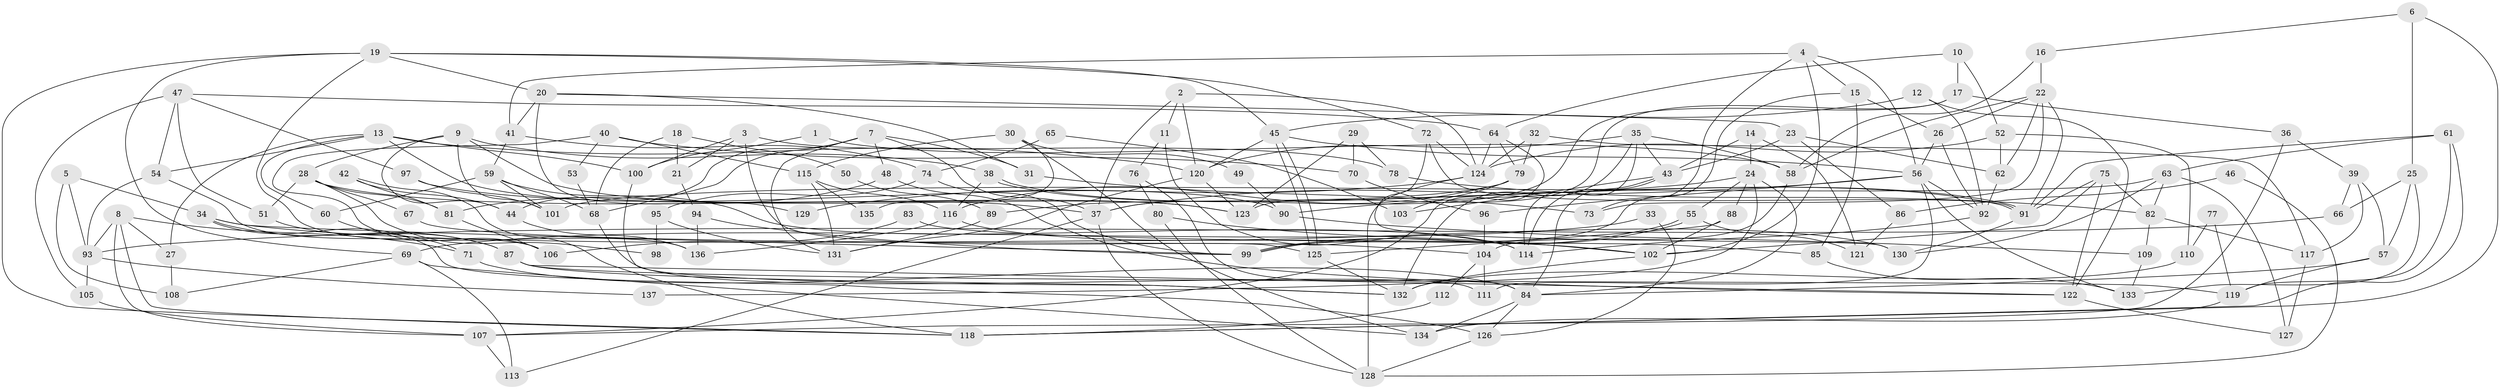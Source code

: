 // coarse degree distribution, {2: 0.11956521739130435, 5: 0.18478260869565216, 7: 0.15217391304347827, 3: 0.16304347826086957, 6: 0.17391304347826086, 4: 0.15217391304347827, 10: 0.010869565217391304, 11: 0.010869565217391304, 8: 0.021739130434782608, 9: 0.010869565217391304}
// Generated by graph-tools (version 1.1) at 2025/23/03/03/25 07:23:58]
// undirected, 137 vertices, 274 edges
graph export_dot {
graph [start="1"]
  node [color=gray90,style=filled];
  1;
  2;
  3;
  4;
  5;
  6;
  7;
  8;
  9;
  10;
  11;
  12;
  13;
  14;
  15;
  16;
  17;
  18;
  19;
  20;
  21;
  22;
  23;
  24;
  25;
  26;
  27;
  28;
  29;
  30;
  31;
  32;
  33;
  34;
  35;
  36;
  37;
  38;
  39;
  40;
  41;
  42;
  43;
  44;
  45;
  46;
  47;
  48;
  49;
  50;
  51;
  52;
  53;
  54;
  55;
  56;
  57;
  58;
  59;
  60;
  61;
  62;
  63;
  64;
  65;
  66;
  67;
  68;
  69;
  70;
  71;
  72;
  73;
  74;
  75;
  76;
  77;
  78;
  79;
  80;
  81;
  82;
  83;
  84;
  85;
  86;
  87;
  88;
  89;
  90;
  91;
  92;
  93;
  94;
  95;
  96;
  97;
  98;
  99;
  100;
  101;
  102;
  103;
  104;
  105;
  106;
  107;
  108;
  109;
  110;
  111;
  112;
  113;
  114;
  115;
  116;
  117;
  118;
  119;
  120;
  121;
  122;
  123;
  124;
  125;
  126;
  127;
  128;
  129;
  130;
  131;
  132;
  133;
  134;
  135;
  136;
  137;
  1 -- 58;
  1 -- 100;
  2 -- 37;
  2 -- 124;
  2 -- 11;
  2 -- 120;
  3 -- 125;
  3 -- 100;
  3 -- 21;
  3 -- 78;
  4 -- 56;
  4 -- 102;
  4 -- 15;
  4 -- 41;
  4 -- 73;
  5 -- 93;
  5 -- 34;
  5 -- 108;
  6 -- 16;
  6 -- 118;
  6 -- 25;
  7 -- 37;
  7 -- 44;
  7 -- 31;
  7 -- 48;
  7 -- 68;
  7 -- 131;
  8 -- 93;
  8 -- 27;
  8 -- 71;
  8 -- 107;
  8 -- 118;
  9 -- 38;
  9 -- 101;
  9 -- 28;
  9 -- 44;
  9 -- 123;
  10 -- 17;
  10 -- 64;
  10 -- 52;
  11 -- 114;
  11 -- 76;
  12 -- 92;
  12 -- 45;
  12 -- 122;
  13 -- 120;
  13 -- 54;
  13 -- 27;
  13 -- 60;
  13 -- 90;
  13 -- 100;
  14 -- 43;
  14 -- 24;
  14 -- 121;
  15 -- 99;
  15 -- 26;
  15 -- 85;
  16 -- 22;
  16 -- 58;
  17 -- 123;
  17 -- 37;
  17 -- 36;
  18 -- 21;
  18 -- 68;
  18 -- 50;
  19 -- 45;
  19 -- 72;
  19 -- 20;
  19 -- 69;
  19 -- 118;
  19 -- 136;
  20 -- 41;
  20 -- 23;
  20 -- 31;
  20 -- 129;
  21 -- 94;
  22 -- 73;
  22 -- 26;
  22 -- 58;
  22 -- 62;
  22 -- 91;
  23 -- 62;
  23 -- 43;
  23 -- 86;
  24 -- 84;
  24 -- 88;
  24 -- 37;
  24 -- 55;
  24 -- 137;
  25 -- 133;
  25 -- 57;
  25 -- 66;
  26 -- 56;
  26 -- 92;
  27 -- 108;
  28 -- 81;
  28 -- 37;
  28 -- 51;
  28 -- 67;
  28 -- 98;
  29 -- 123;
  29 -- 78;
  29 -- 70;
  30 -- 115;
  30 -- 134;
  30 -- 49;
  30 -- 135;
  31 -- 73;
  32 -- 117;
  32 -- 124;
  32 -- 79;
  33 -- 126;
  33 -- 69;
  34 -- 126;
  34 -- 102;
  34 -- 87;
  34 -- 99;
  35 -- 132;
  35 -- 120;
  35 -- 43;
  35 -- 58;
  35 -- 114;
  36 -- 39;
  36 -- 107;
  37 -- 113;
  37 -- 128;
  38 -- 91;
  38 -- 91;
  38 -- 116;
  39 -- 117;
  39 -- 57;
  39 -- 66;
  40 -- 106;
  40 -- 115;
  40 -- 53;
  40 -- 70;
  41 -- 59;
  41 -- 74;
  42 -- 44;
  42 -- 118;
  42 -- 81;
  43 -- 84;
  43 -- 103;
  43 -- 114;
  44 -- 136;
  45 -- 56;
  45 -- 125;
  45 -- 125;
  45 -- 120;
  46 -- 128;
  46 -- 86;
  47 -- 51;
  47 -- 64;
  47 -- 54;
  47 -- 97;
  47 -- 105;
  48 -- 122;
  48 -- 81;
  49 -- 90;
  50 -- 89;
  51 -- 87;
  52 -- 62;
  52 -- 110;
  52 -- 124;
  53 -- 68;
  54 -- 93;
  54 -- 106;
  55 -- 99;
  55 -- 99;
  55 -- 121;
  56 -- 92;
  56 -- 111;
  56 -- 90;
  56 -- 96;
  56 -- 133;
  57 -- 119;
  57 -- 84;
  58 -- 104;
  59 -- 60;
  59 -- 114;
  59 -- 68;
  59 -- 101;
  60 -- 71;
  61 -- 118;
  61 -- 91;
  61 -- 63;
  61 -- 119;
  62 -- 92;
  63 -- 101;
  63 -- 82;
  63 -- 127;
  63 -- 130;
  64 -- 107;
  64 -- 124;
  64 -- 79;
  65 -- 103;
  65 -- 74;
  66 -- 93;
  67 -- 104;
  68 -- 111;
  69 -- 113;
  69 -- 108;
  69 -- 134;
  70 -- 96;
  71 -- 84;
  72 -- 91;
  72 -- 130;
  72 -- 124;
  74 -- 99;
  74 -- 95;
  75 -- 122;
  75 -- 91;
  75 -- 82;
  75 -- 102;
  76 -- 84;
  76 -- 80;
  77 -- 119;
  77 -- 110;
  78 -- 82;
  79 -- 89;
  79 -- 103;
  79 -- 116;
  80 -- 128;
  80 -- 102;
  81 -- 106;
  82 -- 109;
  82 -- 117;
  83 -- 106;
  83 -- 85;
  84 -- 126;
  84 -- 134;
  85 -- 133;
  86 -- 121;
  87 -- 119;
  87 -- 122;
  87 -- 132;
  88 -- 125;
  88 -- 102;
  89 -- 131;
  90 -- 109;
  91 -- 130;
  92 -- 114;
  93 -- 105;
  93 -- 137;
  94 -- 136;
  94 -- 99;
  95 -- 131;
  95 -- 98;
  96 -- 104;
  97 -- 123;
  97 -- 101;
  100 -- 132;
  102 -- 132;
  104 -- 111;
  104 -- 112;
  105 -- 107;
  107 -- 113;
  109 -- 133;
  110 -- 132;
  112 -- 118;
  115 -- 131;
  115 -- 116;
  115 -- 135;
  116 -- 130;
  116 -- 136;
  117 -- 127;
  119 -- 134;
  120 -- 123;
  120 -- 131;
  122 -- 127;
  124 -- 128;
  124 -- 129;
  125 -- 132;
  126 -- 128;
}
